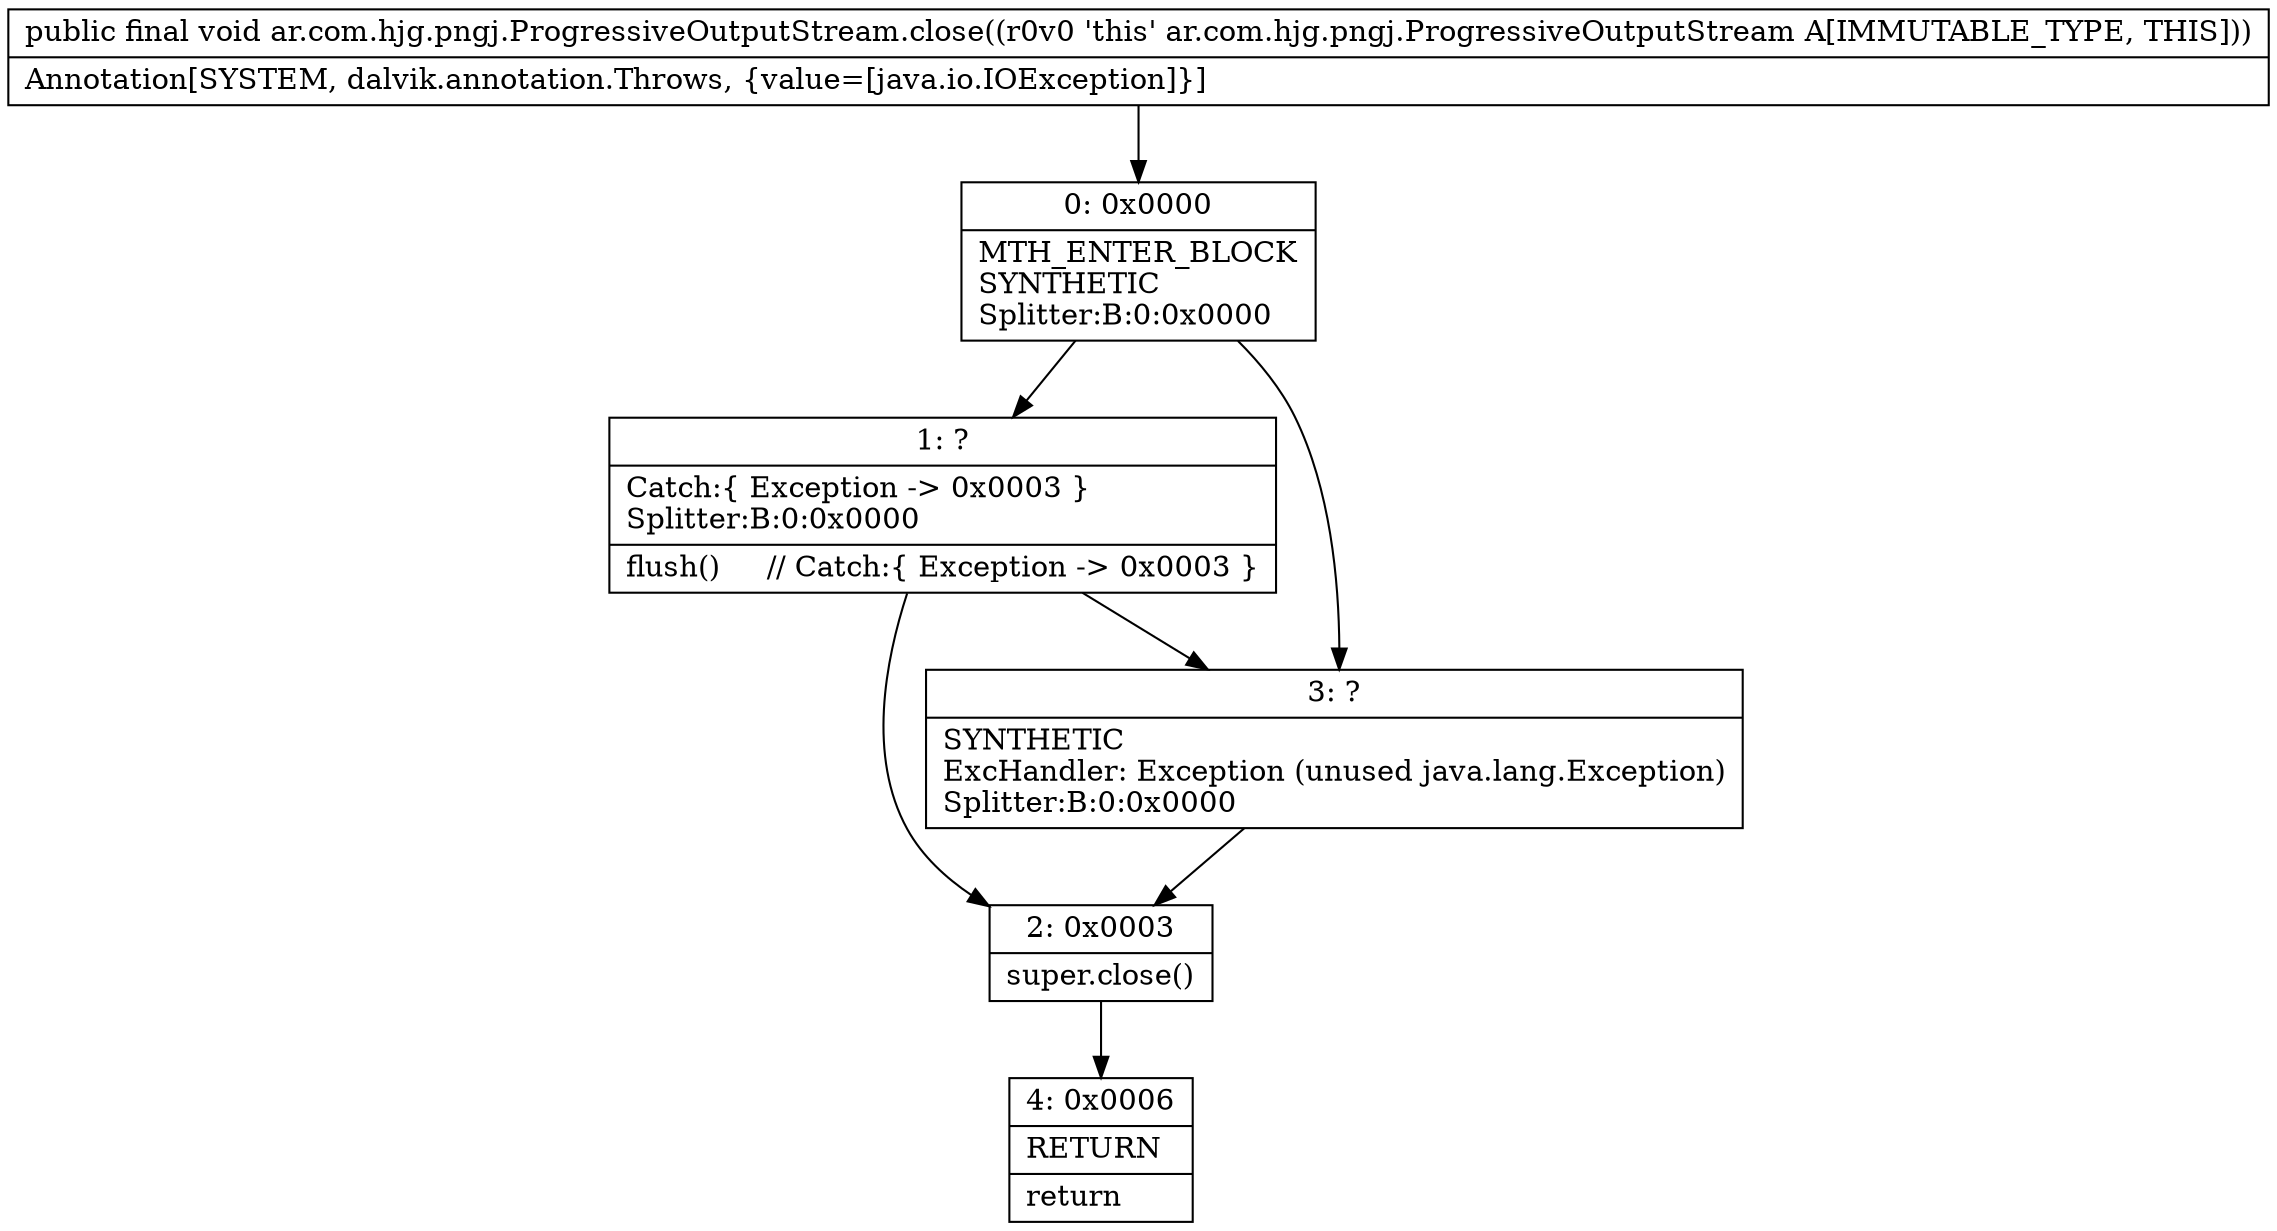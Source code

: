 digraph "CFG forar.com.hjg.pngj.ProgressiveOutputStream.close()V" {
Node_0 [shape=record,label="{0\:\ 0x0000|MTH_ENTER_BLOCK\lSYNTHETIC\lSplitter:B:0:0x0000\l}"];
Node_1 [shape=record,label="{1\:\ ?|Catch:\{ Exception \-\> 0x0003 \}\lSplitter:B:0:0x0000\l|flush()     \/\/ Catch:\{ Exception \-\> 0x0003 \}\l}"];
Node_2 [shape=record,label="{2\:\ 0x0003|super.close()\l}"];
Node_3 [shape=record,label="{3\:\ ?|SYNTHETIC\lExcHandler: Exception (unused java.lang.Exception)\lSplitter:B:0:0x0000\l}"];
Node_4 [shape=record,label="{4\:\ 0x0006|RETURN\l|return\l}"];
MethodNode[shape=record,label="{public final void ar.com.hjg.pngj.ProgressiveOutputStream.close((r0v0 'this' ar.com.hjg.pngj.ProgressiveOutputStream A[IMMUTABLE_TYPE, THIS]))  | Annotation[SYSTEM, dalvik.annotation.Throws, \{value=[java.io.IOException]\}]\l}"];
MethodNode -> Node_0;
Node_0 -> Node_1;
Node_0 -> Node_3;
Node_1 -> Node_2;
Node_1 -> Node_3;
Node_2 -> Node_4;
Node_3 -> Node_2;
}

